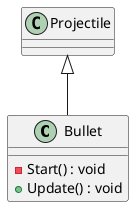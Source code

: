@startuml
class Bullet {
    - Start() : void
    + Update() : void
}
Projectile <|-- Bullet
@enduml
